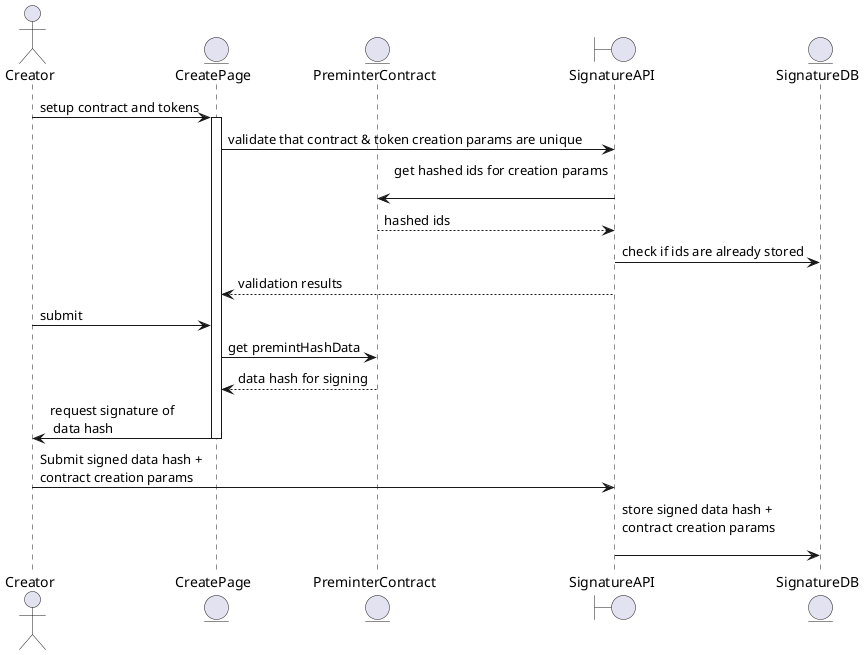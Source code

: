 @startuml
actor Creator
entity CreatePage
entity PreminterContract
boundary SignatureAPI
entity SignatureDB

Creator -> CreatePage: setup contract and tokens
activate CreatePage
CreatePage -> SignatureAPI: validate that contract & token creation params are unique
SignatureAPI -> PreminterContract: get hashed ids for creation params\n
PreminterContract --> SignatureAPI: hashed ids
SignatureAPI -> SignatureDB: check if ids are already stored
SignatureAPI --> CreatePage: validation results
Creator -> CreatePage: submit
CreatePage -> PreminterContract: get premintHashData
PreminterContract --> CreatePage: data hash for signing
CreatePage -> Creator: request signature of\n data hash
deactivate CreatePage
Creator -> SignatureAPI: Submit signed data hash +\ncontract creation params
SignatureAPI -> SignatureDB: store signed data hash +\ncontract creation params\n


@enduml